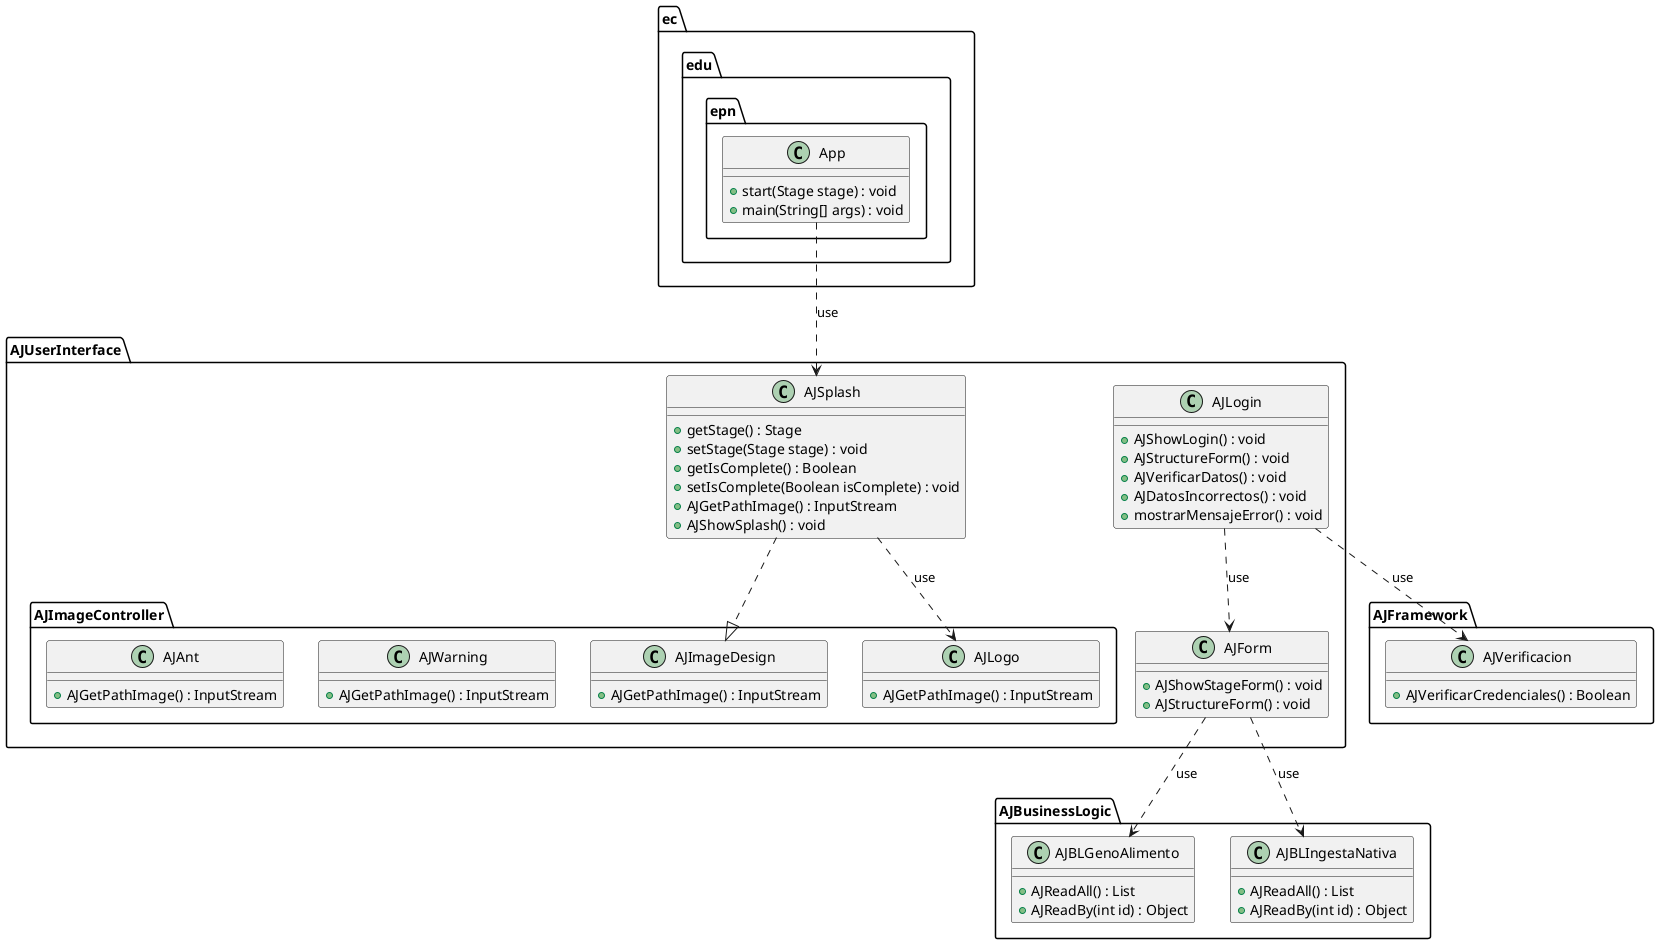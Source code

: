 @startuml

package "ec.edu.epn" {
    class App {
        +start(Stage stage) : void
        +main(String[] args) : void
    }
}

package "AJUserInterface" {
    class AJSplash {
        +getStage() : Stage
        +setStage(Stage stage) : void
        +getIsComplete() : Boolean
        +setIsComplete(Boolean isComplete) : void
        +AJGetPathImage() : InputStream
        +AJShowSplash() : void
    }
    
    class AJLogin {
        +AJShowLogin() : void
        +AJStructureForm() : void
        +AJVerificarDatos() : void
        +AJDatosIncorrectos() : void
        +mostrarMensajeError() : void
    }

    class AJForm {
        +AJShowStageForm() : void
        +AJStructureForm() : void
    }
}

package "AJFramework" {
    class AJVerificacion {
        +AJVerificarCredenciales() : Boolean
    }
}

package "AJBusinessLogic" {
    class AJBLGenoAlimento {
        +AJReadAll() : List
        +AJReadBy(int id) : Object
    }

    class AJBLIngestaNativa {
        +AJReadAll() : List
        +AJReadBy(int id) : Object
    }
}

package "AJUserInterface.AJImageController" {
    class AJImageDesign {
        +AJGetPathImage() : InputStream
    }

    class AJLogo {
        +AJGetPathImage() : InputStream
    }

    class AJWarning {
        +AJGetPathImage() : InputStream
    }

    class AJAnt {
        +AJGetPathImage() : InputStream
    }
}

App ..> AJSplash : use
AJSplash ..|> AJImageDesign
AJLogin ..> AJVerificacion : use
AJLogin ..> AJForm : use
AJForm ..> AJBLGenoAlimento : use
AJForm ..> AJBLIngestaNativa : use
AJSplash ..> AJLogo : use

@enduml

